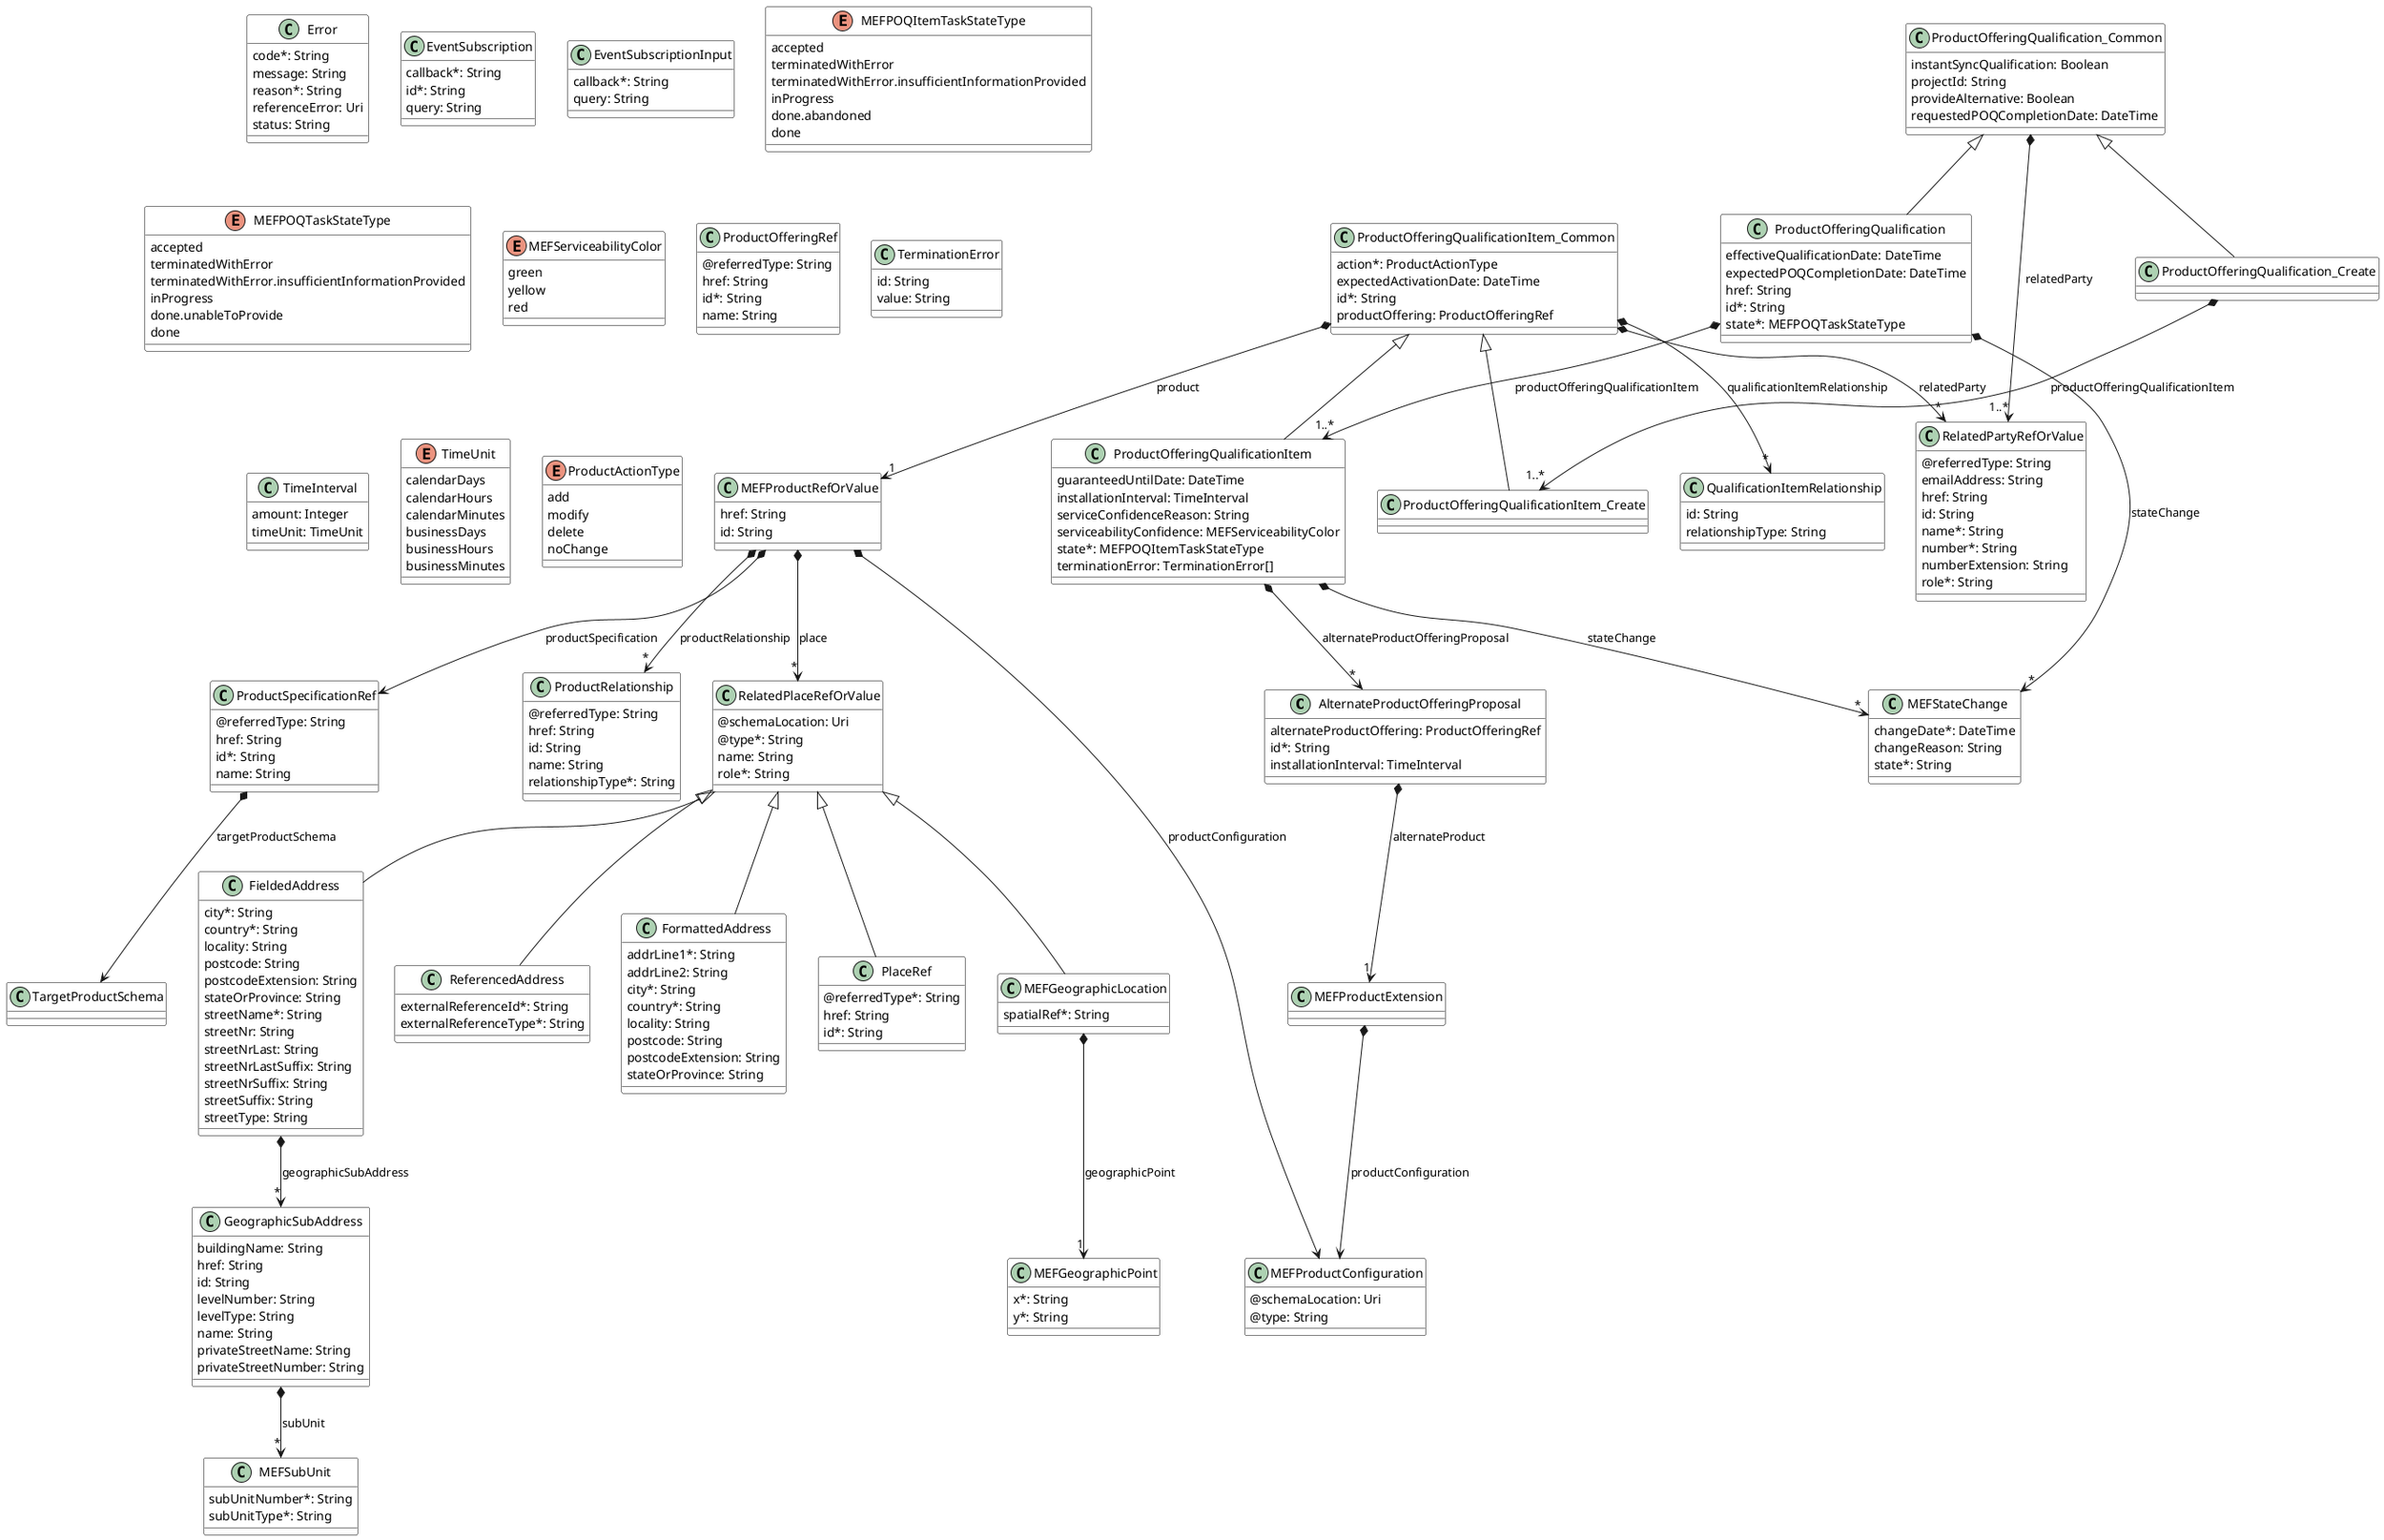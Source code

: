 @startuml
skinparam {
    ClassBackgroundColor White
    ClassBorderColor Black
}

class AlternateProductOfferingProposal {

    alternateProductOffering: ProductOfferingRef
    id*: String
    installationInterval: TimeInterval
}

AlternateProductOfferingProposal *-->"1" MEFProductExtension : alternateProduct


class Error {

    code*: String
    message: String
    reason*: String
    referenceError: Uri
    status: String
}



class EventSubscription {

    callback*: String
    id*: String
    query: String
}



class EventSubscriptionInput {

    callback*: String
    query: String
}



class FieldedAddress {

    city*: String
    country*: String
    locality: String
    postcode: String
    postcodeExtension: String
    stateOrProvince: String
    streetName*: String
    streetNr: String
    streetNrLast: String
    streetNrLastSuffix: String
    streetNrSuffix: String
    streetSuffix: String
    streetType: String
}
RelatedPlaceRefOrValue <|-- FieldedAddress

FieldedAddress *-->"*" GeographicSubAddress : geographicSubAddress


class FormattedAddress {

    addrLine1*: String
    addrLine2: String
    city*: String
    country*: String
    locality: String
    postcode: String
    postcodeExtension: String
    stateOrProvince: String
}
RelatedPlaceRefOrValue <|-- FormattedAddress



class GeographicSubAddress {

    buildingName: String
    href: String
    id: String
    levelNumber: String
    levelType: String
    name: String
    privateStreetName: String
    privateStreetNumber: String
}

GeographicSubAddress *-->"*" MEFSubUnit : subUnit


class MEFGeographicLocation {

    spatialRef*: String
}
RelatedPlaceRefOrValue <|-- MEFGeographicLocation

MEFGeographicLocation *-->"1" MEFGeographicPoint : geographicPoint


class MEFGeographicPoint {

    x*: String
    y*: String
}



enum MEFPOQItemTaskStateType {

    accepted
    terminatedWithError
    terminatedWithError.insufficientInformationProvided
    inProgress
    done.abandoned
    done
}
enum MEFPOQTaskStateType {

    accepted
    terminatedWithError
    terminatedWithError.insufficientInformationProvided
    inProgress
    done.unableToProvide
    done
}
class MEFProductConfiguration {

    @schemaLocation: Uri
    @type: String
}



class MEFProductExtension {

}

MEFProductExtension *--> MEFProductConfiguration : productConfiguration


class MEFProductRefOrValue {

    href: String
    id: String
}

MEFProductRefOrValue *-->"*" RelatedPlaceRefOrValue : place
MEFProductRefOrValue *--> MEFProductConfiguration : productConfiguration
MEFProductRefOrValue *-->"*" ProductRelationship : productRelationship
MEFProductRefOrValue *--> ProductSpecificationRef : productSpecification


class MEFStateChange {

    changeDate*: DateTime
    changeReason: String
    state*: String
}



class MEFSubUnit {

    subUnitNumber*: String
    subUnitType*: String
}



class PlaceRef {

    @referredType*: String
    href: String
    id*: String
}
RelatedPlaceRefOrValue <|-- PlaceRef



class ProductOfferingQualification {

    effectiveQualificationDate: DateTime
    expectedPOQCompletionDate: DateTime
    href: String
    id*: String
    state*: MEFPOQTaskStateType
}
ProductOfferingQualification_Common <|-- ProductOfferingQualification

ProductOfferingQualification *-->"1..*" ProductOfferingQualificationItem : productOfferingQualificationItem
ProductOfferingQualification *-->"*" MEFStateChange : stateChange


class ProductOfferingQualificationItem {

    guaranteedUntilDate: DateTime
    installationInterval: TimeInterval
    serviceConfidenceReason: String
    serviceabilityConfidence: MEFServiceabilityColor
    state*: MEFPOQItemTaskStateType
    terminationError: TerminationError[]
}
ProductOfferingQualificationItem_Common <|-- ProductOfferingQualificationItem

ProductOfferingQualificationItem *-->"*" AlternateProductOfferingProposal : alternateProductOfferingProposal
ProductOfferingQualificationItem *-->"*" MEFStateChange : stateChange


class ProductOfferingQualificationItem_Create {

}
ProductOfferingQualificationItem_Common <|-- ProductOfferingQualificationItem_Create



class ProductOfferingQualificationItem_Common {

    action*: ProductActionType
    expectedActivationDate: DateTime
    id*: String
    productOffering: ProductOfferingRef
}

ProductOfferingQualificationItem_Common *-->"1" MEFProductRefOrValue : product
ProductOfferingQualificationItem_Common *-->"*" QualificationItemRelationship : qualificationItemRelationship
ProductOfferingQualificationItem_Common *-->"*" RelatedPartyRefOrValue : relatedParty


enum MEFServiceabilityColor {

    green
    yellow
    red
}
class ProductOfferingQualification_Create {

}
ProductOfferingQualification_Common <|-- ProductOfferingQualification_Create

ProductOfferingQualification_Create *-->"1..*" ProductOfferingQualificationItem_Create : productOfferingQualificationItem


class ProductOfferingQualification_Common {

    instantSyncQualification: Boolean
    projectId: String
    provideAlternative: Boolean
    requestedPOQCompletionDate: DateTime
}

ProductOfferingQualification_Common *-->"1..*" RelatedPartyRefOrValue : relatedParty


class ProductOfferingRef {

    @referredType: String
    href: String
    id*: String
    name: String
}



class ProductRelationship {

    @referredType: String
    href: String
    id: String
    name: String
    relationshipType*: String
}



class ProductSpecificationRef {

    @referredType: String
    href: String
    id*: String
    name: String
}

ProductSpecificationRef *--> TargetProductSchema : targetProductSchema


class QualificationItemRelationship {

    id: String
    relationshipType: String
}



class ReferencedAddress {

    externalReferenceId*: String
    externalReferenceType*: String
}
RelatedPlaceRefOrValue <|-- ReferencedAddress



class RelatedPartyRefOrValue {

    @referredType: String
    emailAddress: String
    href: String
    id: String
    name*: String
    number*: String
    numberExtension: String
    role*: String
}



class RelatedPlaceRefOrValue {

    @schemaLocation: Uri
    @type*: String
    name: String
    role*: String
}



class TargetProductSchema {

}



class TerminationError {

    id: String
    value: String
}



class TimeInterval {

    amount: Integer
    timeUnit: TimeUnit
}



enum TimeUnit {

    calendarDays
    calendarHours
    calendarMinutes
    businessDays
    businessHours
    businessMinutes
}
enum ProductActionType {

    add
    modify
    delete
    noChange
}
@enduml